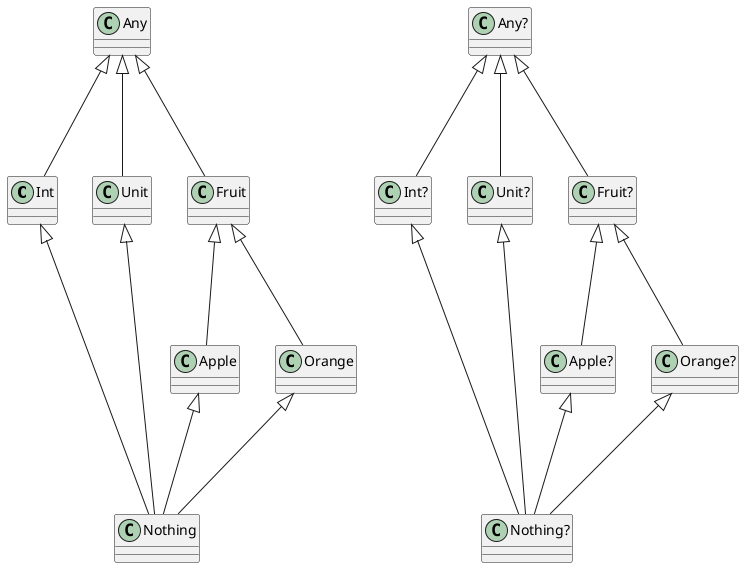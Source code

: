 @startuml

class Int
class Unit
class Fruit
Int -right[hidden]- Unit
Unit -right[hidden]- Fruit
class Apple
class Orange
Apple -right[hidden]- Orange

class "Int?"
class "Unit?"
class "Fruit?"
"Int?" -right[hidden]- "Unit?"
"Unit?" -right[hidden]- "Fruit?"
class "Apple?"
class "Orange?"
"Apple?" -right[hidden]- "Orange?"

Any <|--- Int
Any <|--- Unit
Any <|--- Fruit
Fruit <|--- Apple
Fruit <|--- Orange
Apple <|--- Nothing
Orange <|--- Nothing
Int <|--- Nothing
Unit <|--- Nothing

"Fruit?" <|--- "Apple?"
"Fruit?" <|--- "Orange?"
"Any?" <|--- "Int?"
"Any?" <|--- "Unit?"
"Any?" <|--- "Fruit?"
"Apple?" <|--- "Nothing?"
"Orange?" <|--- "Nothing?"
"Int?" <|--- "Nothing?"
"Unit?" <|--- "Nothing?"

@enduml
